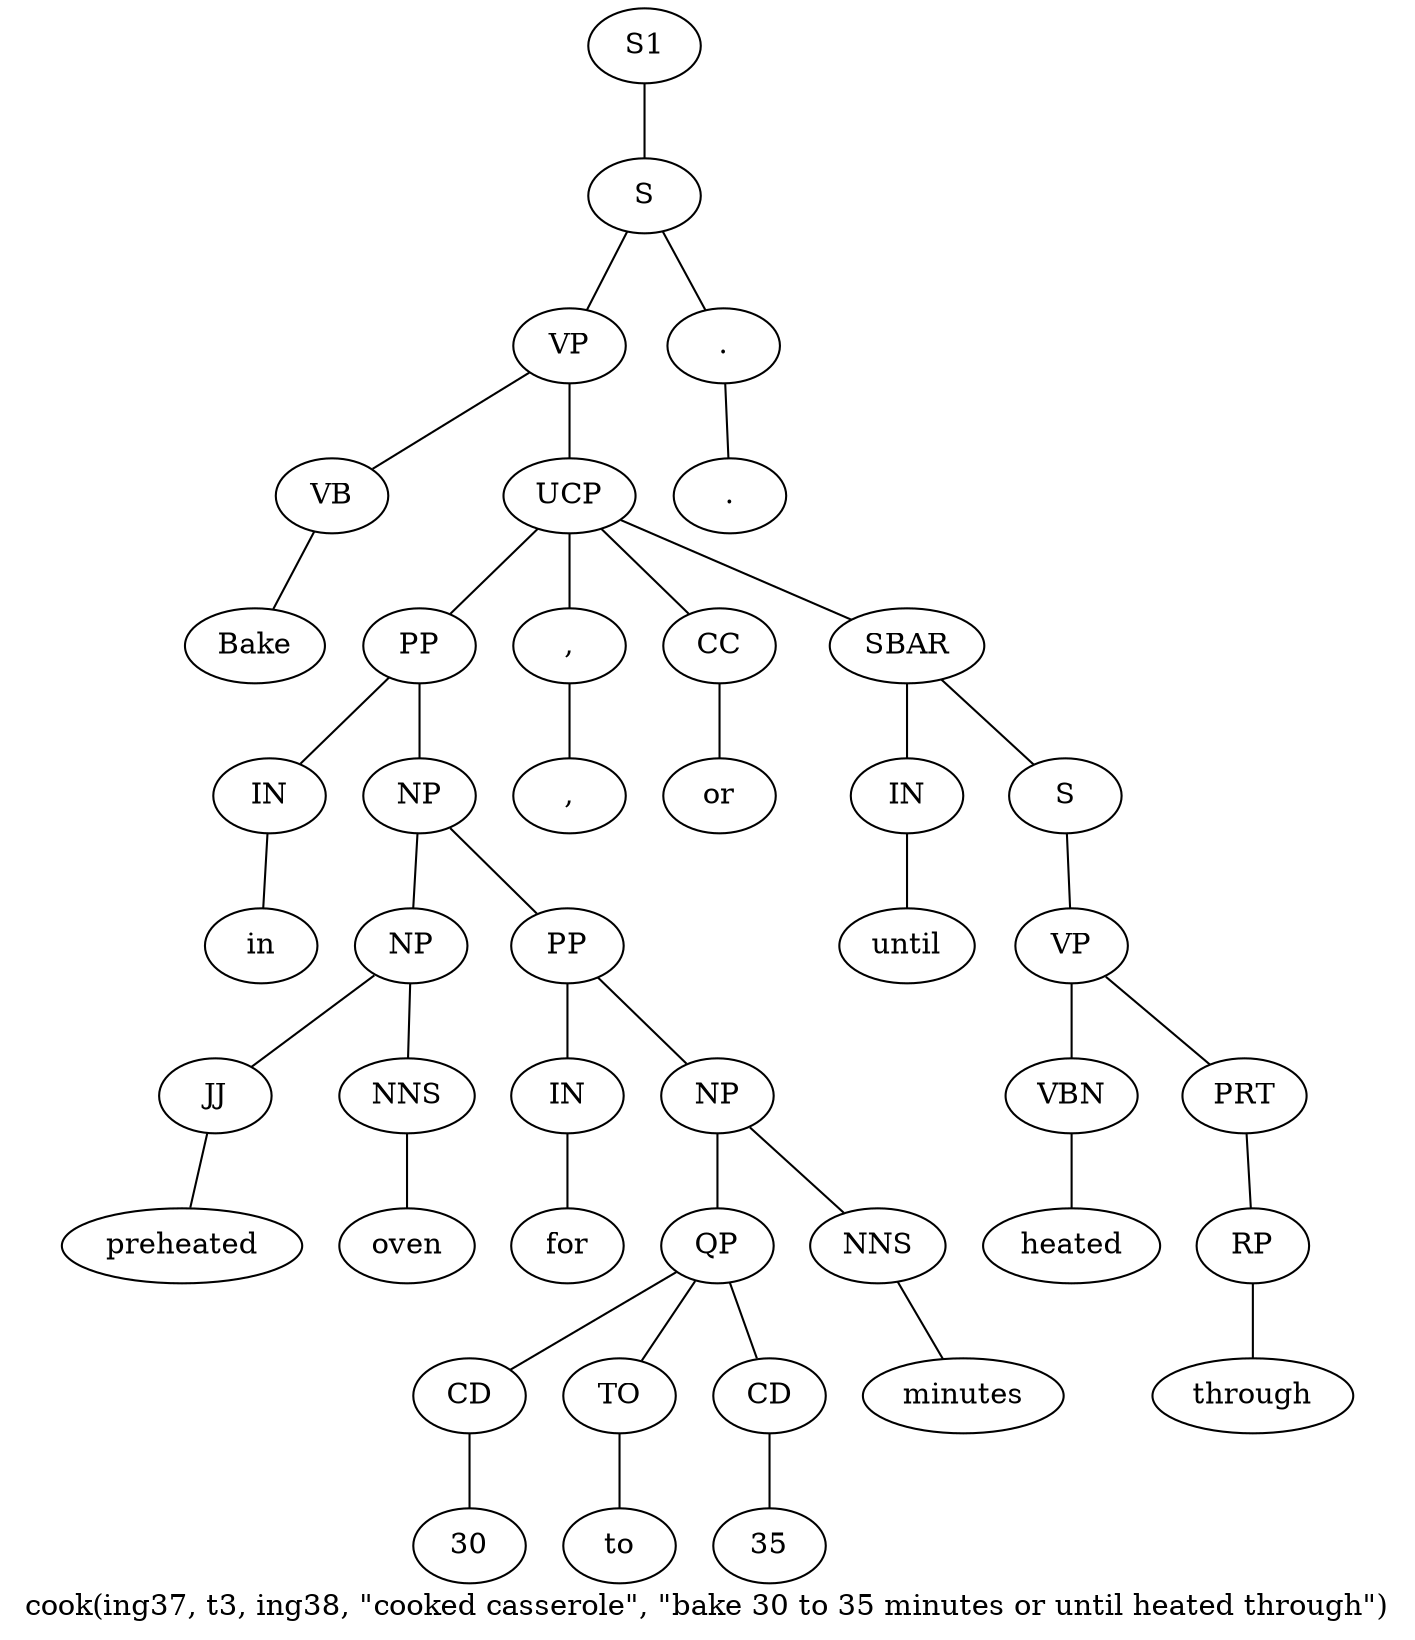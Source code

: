 graph SyntaxGraph {
	label = "cook(ing37, t3, ing38, \"cooked casserole\", \"bake 30 to 35 minutes or until heated through\")";
	Node0 [label="S1"];
	Node1 [label="S"];
	Node2 [label="VP"];
	Node3 [label="VB"];
	Node4 [label="Bake"];
	Node5 [label="UCP"];
	Node6 [label="PP"];
	Node7 [label="IN"];
	Node8 [label="in"];
	Node9 [label="NP"];
	Node10 [label="NP"];
	Node11 [label="JJ"];
	Node12 [label="preheated"];
	Node13 [label="NNS"];
	Node14 [label="oven"];
	Node15 [label="PP"];
	Node16 [label="IN"];
	Node17 [label="for"];
	Node18 [label="NP"];
	Node19 [label="QP"];
	Node20 [label="CD"];
	Node21 [label="30"];
	Node22 [label="TO"];
	Node23 [label="to"];
	Node24 [label="CD"];
	Node25 [label="35"];
	Node26 [label="NNS"];
	Node27 [label="minutes"];
	Node28 [label=","];
	Node29 [label=","];
	Node30 [label="CC"];
	Node31 [label="or"];
	Node32 [label="SBAR"];
	Node33 [label="IN"];
	Node34 [label="until"];
	Node35 [label="S"];
	Node36 [label="VP"];
	Node37 [label="VBN"];
	Node38 [label="heated"];
	Node39 [label="PRT"];
	Node40 [label="RP"];
	Node41 [label="through"];
	Node42 [label="."];
	Node43 [label="."];

	Node0 -- Node1;
	Node1 -- Node2;
	Node1 -- Node42;
	Node2 -- Node3;
	Node2 -- Node5;
	Node3 -- Node4;
	Node5 -- Node6;
	Node5 -- Node28;
	Node5 -- Node30;
	Node5 -- Node32;
	Node6 -- Node7;
	Node6 -- Node9;
	Node7 -- Node8;
	Node9 -- Node10;
	Node9 -- Node15;
	Node10 -- Node11;
	Node10 -- Node13;
	Node11 -- Node12;
	Node13 -- Node14;
	Node15 -- Node16;
	Node15 -- Node18;
	Node16 -- Node17;
	Node18 -- Node19;
	Node18 -- Node26;
	Node19 -- Node20;
	Node19 -- Node22;
	Node19 -- Node24;
	Node20 -- Node21;
	Node22 -- Node23;
	Node24 -- Node25;
	Node26 -- Node27;
	Node28 -- Node29;
	Node30 -- Node31;
	Node32 -- Node33;
	Node32 -- Node35;
	Node33 -- Node34;
	Node35 -- Node36;
	Node36 -- Node37;
	Node36 -- Node39;
	Node37 -- Node38;
	Node39 -- Node40;
	Node40 -- Node41;
	Node42 -- Node43;
}